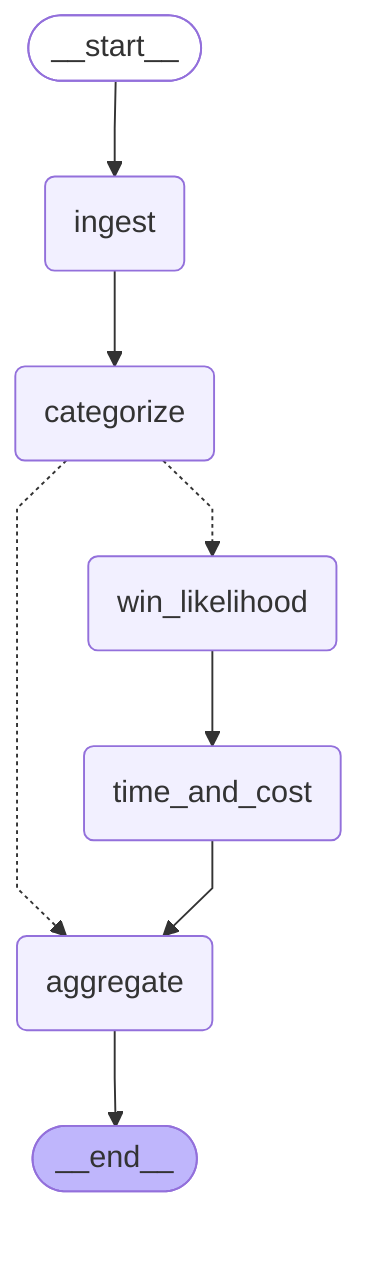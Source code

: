 ---
config:
  flowchart:
    curve: linear
---
graph TD;
	__start__([<p>__start__</p>]):::first
	ingest(ingest)
	categorize(categorize)
	win_likelihood(win_likelihood)
	time_and_cost(time_and_cost)
	aggregate(aggregate)
	__end__([<p>__end__</p>]):::last
	__start__ --> ingest;
	categorize -.-> aggregate;
	categorize -.-> win_likelihood;
	ingest --> categorize;
	time_and_cost --> aggregate;
	win_likelihood --> time_and_cost;
	aggregate --> __end__;
	classDef default fill:#f2f0ff,line-height:1.2
	classDef first fill-opacity:0
	classDef last fill:#bfb6fc